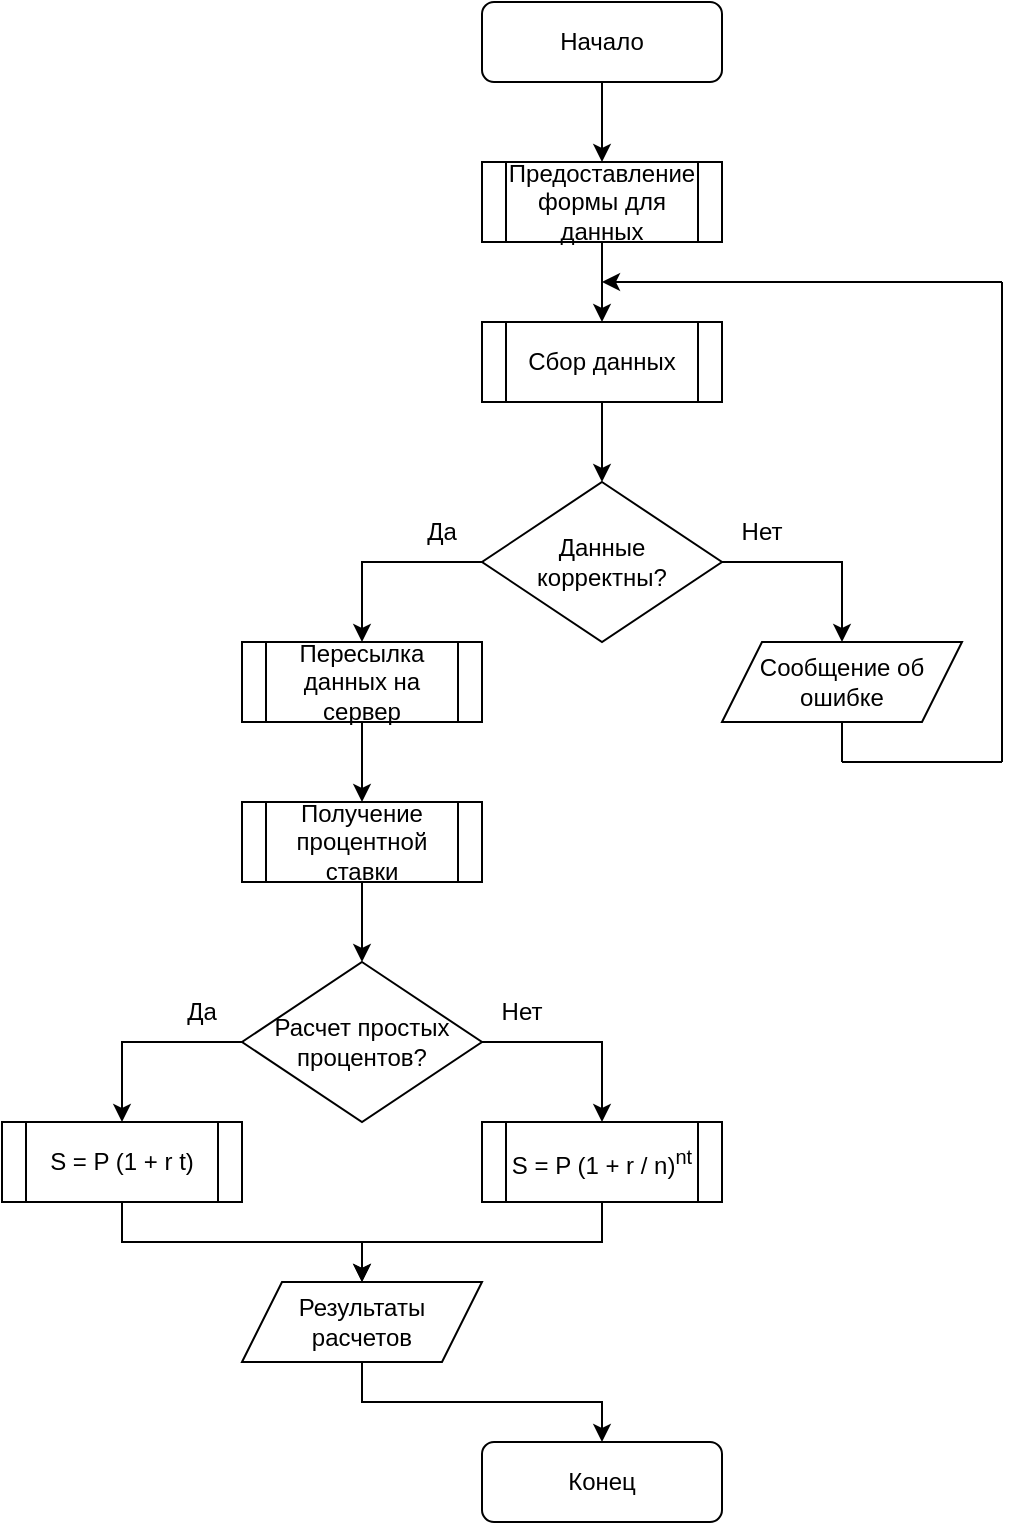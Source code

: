 <mxfile version="15.9.1" type="device"><diagram id="GQUcvxj_jR9WCKAqBI24" name="Page-1"><mxGraphModel dx="1038" dy="579" grid="1" gridSize="10" guides="1" tooltips="1" connect="1" arrows="1" fold="1" page="1" pageScale="1" pageWidth="827" pageHeight="1169" math="0" shadow="0"><root><mxCell id="0"/><mxCell id="1" parent="0"/><mxCell id="5qhieWG2sGhsGoa2n6fB-20" style="edgeStyle=orthogonalEdgeStyle;rounded=0;orthogonalLoop=1;jettySize=auto;html=1;exitX=0.5;exitY=1;exitDx=0;exitDy=0;entryX=0.5;entryY=0;entryDx=0;entryDy=0;" edge="1" parent="1" source="5qhieWG2sGhsGoa2n6fB-1" target="5qhieWG2sGhsGoa2n6fB-3"><mxGeometry relative="1" as="geometry"/></mxCell><mxCell id="5qhieWG2sGhsGoa2n6fB-1" value="Начало" style="rounded=1;whiteSpace=wrap;html=1;" vertex="1" parent="1"><mxGeometry x="480" y="40" width="120" height="40" as="geometry"/></mxCell><mxCell id="5qhieWG2sGhsGoa2n6fB-2" value="Конец" style="rounded=1;whiteSpace=wrap;html=1;" vertex="1" parent="1"><mxGeometry x="480" y="760" width="120" height="40" as="geometry"/></mxCell><mxCell id="5qhieWG2sGhsGoa2n6fB-21" style="edgeStyle=orthogonalEdgeStyle;rounded=0;orthogonalLoop=1;jettySize=auto;html=1;exitX=0.5;exitY=1;exitDx=0;exitDy=0;entryX=0.5;entryY=0;entryDx=0;entryDy=0;" edge="1" parent="1" source="5qhieWG2sGhsGoa2n6fB-3" target="5qhieWG2sGhsGoa2n6fB-8"><mxGeometry relative="1" as="geometry"/></mxCell><mxCell id="5qhieWG2sGhsGoa2n6fB-3" value="Предоставление формы для данных" style="shape=process;whiteSpace=wrap;html=1;backgroundOutline=1;" vertex="1" parent="1"><mxGeometry x="480" y="120" width="120" height="40" as="geometry"/></mxCell><mxCell id="5qhieWG2sGhsGoa2n6fB-29" style="edgeStyle=orthogonalEdgeStyle;rounded=0;orthogonalLoop=1;jettySize=auto;html=1;exitX=0.5;exitY=1;exitDx=0;exitDy=0;" edge="1" parent="1" source="5qhieWG2sGhsGoa2n6fB-4" target="5qhieWG2sGhsGoa2n6fB-19"><mxGeometry relative="1" as="geometry"/></mxCell><mxCell id="5qhieWG2sGhsGoa2n6fB-4" value="S = P (1 + r t)" style="shape=process;whiteSpace=wrap;html=1;backgroundOutline=1;" vertex="1" parent="1"><mxGeometry x="240" y="600" width="120" height="40" as="geometry"/></mxCell><mxCell id="5qhieWG2sGhsGoa2n6fB-30" style="edgeStyle=orthogonalEdgeStyle;rounded=0;orthogonalLoop=1;jettySize=auto;html=1;exitX=0.5;exitY=1;exitDx=0;exitDy=0;" edge="1" parent="1" source="5qhieWG2sGhsGoa2n6fB-5" target="5qhieWG2sGhsGoa2n6fB-19"><mxGeometry relative="1" as="geometry"/></mxCell><mxCell id="5qhieWG2sGhsGoa2n6fB-5" value="S = P (1 + r / n)&lt;sup&gt;nt&lt;/sup&gt;" style="shape=process;whiteSpace=wrap;html=1;backgroundOutline=1;" vertex="1" parent="1"><mxGeometry x="480" y="600" width="120" height="40" as="geometry"/></mxCell><mxCell id="5qhieWG2sGhsGoa2n6fB-26" style="edgeStyle=orthogonalEdgeStyle;rounded=0;orthogonalLoop=1;jettySize=auto;html=1;exitX=0.5;exitY=1;exitDx=0;exitDy=0;" edge="1" parent="1" source="5qhieWG2sGhsGoa2n6fB-7" target="5qhieWG2sGhsGoa2n6fB-11"><mxGeometry relative="1" as="geometry"/></mxCell><mxCell id="5qhieWG2sGhsGoa2n6fB-7" value="Получение процентной ставки" style="shape=process;whiteSpace=wrap;html=1;backgroundOutline=1;" vertex="1" parent="1"><mxGeometry x="360" y="440" width="120" height="40" as="geometry"/></mxCell><mxCell id="5qhieWG2sGhsGoa2n6fB-22" style="edgeStyle=orthogonalEdgeStyle;rounded=0;orthogonalLoop=1;jettySize=auto;html=1;exitX=0.5;exitY=1;exitDx=0;exitDy=0;entryX=0.5;entryY=0;entryDx=0;entryDy=0;" edge="1" parent="1" source="5qhieWG2sGhsGoa2n6fB-8" target="5qhieWG2sGhsGoa2n6fB-10"><mxGeometry relative="1" as="geometry"/></mxCell><mxCell id="5qhieWG2sGhsGoa2n6fB-8" value="Сбор данных" style="shape=process;whiteSpace=wrap;html=1;backgroundOutline=1;" vertex="1" parent="1"><mxGeometry x="480" y="200" width="120" height="40" as="geometry"/></mxCell><mxCell id="5qhieWG2sGhsGoa2n6fB-25" style="edgeStyle=orthogonalEdgeStyle;rounded=0;orthogonalLoop=1;jettySize=auto;html=1;exitX=0.5;exitY=1;exitDx=0;exitDy=0;" edge="1" parent="1" source="5qhieWG2sGhsGoa2n6fB-9" target="5qhieWG2sGhsGoa2n6fB-7"><mxGeometry relative="1" as="geometry"/></mxCell><mxCell id="5qhieWG2sGhsGoa2n6fB-9" value="Пересылка данных на сервер" style="shape=process;whiteSpace=wrap;html=1;backgroundOutline=1;" vertex="1" parent="1"><mxGeometry x="360" y="360" width="120" height="40" as="geometry"/></mxCell><mxCell id="5qhieWG2sGhsGoa2n6fB-10" value="Данные&lt;br&gt;корректны?" style="rhombus;whiteSpace=wrap;html=1;" vertex="1" parent="1"><mxGeometry x="480" y="280" width="120" height="80" as="geometry"/></mxCell><mxCell id="5qhieWG2sGhsGoa2n6fB-27" style="edgeStyle=orthogonalEdgeStyle;rounded=0;orthogonalLoop=1;jettySize=auto;html=1;exitX=1;exitY=0.5;exitDx=0;exitDy=0;" edge="1" parent="1" source="5qhieWG2sGhsGoa2n6fB-11" target="5qhieWG2sGhsGoa2n6fB-5"><mxGeometry relative="1" as="geometry"/></mxCell><mxCell id="5qhieWG2sGhsGoa2n6fB-28" style="edgeStyle=orthogonalEdgeStyle;rounded=0;orthogonalLoop=1;jettySize=auto;html=1;exitX=0;exitY=0.5;exitDx=0;exitDy=0;" edge="1" parent="1" source="5qhieWG2sGhsGoa2n6fB-11" target="5qhieWG2sGhsGoa2n6fB-4"><mxGeometry relative="1" as="geometry"/></mxCell><mxCell id="5qhieWG2sGhsGoa2n6fB-11" value="Расчет простых процентов?" style="rhombus;whiteSpace=wrap;html=1;" vertex="1" parent="1"><mxGeometry x="360" y="520" width="120" height="80" as="geometry"/></mxCell><mxCell id="5qhieWG2sGhsGoa2n6fB-24" style="edgeStyle=orthogonalEdgeStyle;rounded=0;orthogonalLoop=1;jettySize=auto;html=1;exitX=1;exitY=1;exitDx=0;exitDy=0;entryX=0.5;entryY=0;entryDx=0;entryDy=0;" edge="1" parent="1" source="5qhieWG2sGhsGoa2n6fB-12" target="5qhieWG2sGhsGoa2n6fB-9"><mxGeometry relative="1" as="geometry"><Array as="points"><mxPoint x="420" y="320"/></Array></mxGeometry></mxCell><mxCell id="5qhieWG2sGhsGoa2n6fB-12" value="Да" style="text;html=1;strokeColor=none;fillColor=none;align=center;verticalAlign=middle;whiteSpace=wrap;rounded=0;" vertex="1" parent="1"><mxGeometry x="440" y="290" width="40" height="30" as="geometry"/></mxCell><mxCell id="5qhieWG2sGhsGoa2n6fB-13" value="Нет" style="text;html=1;strokeColor=none;fillColor=none;align=center;verticalAlign=middle;whiteSpace=wrap;rounded=0;" vertex="1" parent="1"><mxGeometry x="480" y="530" width="40" height="30" as="geometry"/></mxCell><mxCell id="5qhieWG2sGhsGoa2n6fB-14" value="Да" style="text;html=1;strokeColor=none;fillColor=none;align=center;verticalAlign=middle;whiteSpace=wrap;rounded=0;" vertex="1" parent="1"><mxGeometry x="320" y="530" width="40" height="30" as="geometry"/></mxCell><mxCell id="5qhieWG2sGhsGoa2n6fB-23" style="edgeStyle=orthogonalEdgeStyle;rounded=0;orthogonalLoop=1;jettySize=auto;html=1;exitX=0;exitY=1;exitDx=0;exitDy=0;entryX=0.5;entryY=0;entryDx=0;entryDy=0;" edge="1" parent="1" source="5qhieWG2sGhsGoa2n6fB-15" target="5qhieWG2sGhsGoa2n6fB-16"><mxGeometry relative="1" as="geometry"><Array as="points"><mxPoint x="660" y="320"/></Array></mxGeometry></mxCell><mxCell id="5qhieWG2sGhsGoa2n6fB-15" value="Нет" style="text;html=1;strokeColor=none;fillColor=none;align=center;verticalAlign=middle;whiteSpace=wrap;rounded=0;" vertex="1" parent="1"><mxGeometry x="600" y="290" width="40" height="30" as="geometry"/></mxCell><mxCell id="5qhieWG2sGhsGoa2n6fB-16" value="Сообщение об ошибке" style="shape=parallelogram;perimeter=parallelogramPerimeter;whiteSpace=wrap;html=1;fixedSize=1;" vertex="1" parent="1"><mxGeometry x="600" y="360" width="120" height="40" as="geometry"/></mxCell><mxCell id="5qhieWG2sGhsGoa2n6fB-31" style="edgeStyle=orthogonalEdgeStyle;rounded=0;orthogonalLoop=1;jettySize=auto;html=1;exitX=0.5;exitY=1;exitDx=0;exitDy=0;" edge="1" parent="1" source="5qhieWG2sGhsGoa2n6fB-19" target="5qhieWG2sGhsGoa2n6fB-2"><mxGeometry relative="1" as="geometry"><Array as="points"><mxPoint x="420" y="740"/><mxPoint x="540" y="740"/></Array></mxGeometry></mxCell><mxCell id="5qhieWG2sGhsGoa2n6fB-19" value="Результаты&lt;br&gt;расчетов" style="shape=parallelogram;perimeter=parallelogramPerimeter;whiteSpace=wrap;html=1;fixedSize=1;" vertex="1" parent="1"><mxGeometry x="360" y="680" width="120" height="40" as="geometry"/></mxCell><mxCell id="5qhieWG2sGhsGoa2n6fB-33" value="" style="endArrow=none;html=1;rounded=0;entryX=0.5;entryY=1;entryDx=0;entryDy=0;" edge="1" parent="1" target="5qhieWG2sGhsGoa2n6fB-16"><mxGeometry width="50" height="50" relative="1" as="geometry"><mxPoint x="660" y="420" as="sourcePoint"/><mxPoint x="440" y="300" as="targetPoint"/></mxGeometry></mxCell><mxCell id="5qhieWG2sGhsGoa2n6fB-34" value="" style="endArrow=none;html=1;rounded=0;" edge="1" parent="1"><mxGeometry width="50" height="50" relative="1" as="geometry"><mxPoint x="660" y="420" as="sourcePoint"/><mxPoint x="740" y="420" as="targetPoint"/></mxGeometry></mxCell><mxCell id="5qhieWG2sGhsGoa2n6fB-35" value="" style="endArrow=none;html=1;rounded=0;" edge="1" parent="1"><mxGeometry width="50" height="50" relative="1" as="geometry"><mxPoint x="740" y="420" as="sourcePoint"/><mxPoint x="740" y="180" as="targetPoint"/></mxGeometry></mxCell><mxCell id="5qhieWG2sGhsGoa2n6fB-36" value="" style="endArrow=classic;html=1;rounded=0;" edge="1" parent="1"><mxGeometry width="50" height="50" relative="1" as="geometry"><mxPoint x="740" y="180" as="sourcePoint"/><mxPoint x="540" y="180" as="targetPoint"/></mxGeometry></mxCell></root></mxGraphModel></diagram></mxfile>